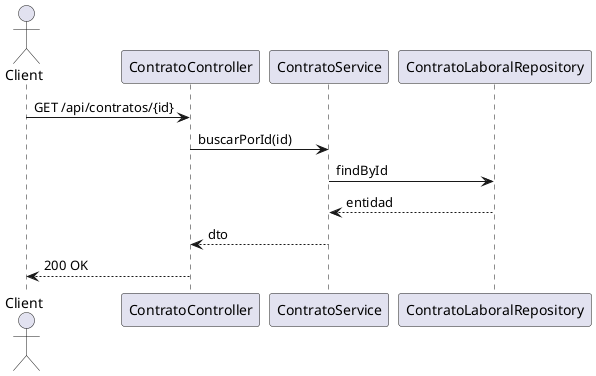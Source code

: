 @startuml
actor Client
Client -> ContratoController : GET /api/contratos/{id}
ContratoController -> ContratoService : buscarPorId(id)
ContratoService -> ContratoLaboralRepository : findById
ContratoLaboralRepository --> ContratoService : entidad
ContratoService --> ContratoController : dto
ContratoController --> Client : 200 OK
@enduml
